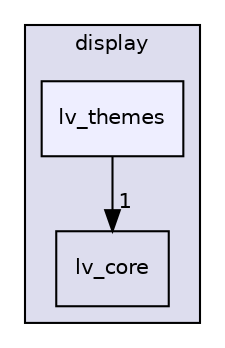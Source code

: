 digraph "include/display/lv_themes" {
  compound=true
  node [ fontsize="10", fontname="Helvetica"];
  edge [ labelfontsize="10", labelfontname="Helvetica"];
  subgraph clusterdir_4636d4e18f69ebf0de83434441c44c49 {
    graph [ bgcolor="#ddddee", pencolor="black", label="display" fontname="Helvetica", fontsize="10", URL="dir_4636d4e18f69ebf0de83434441c44c49.html"]
  dir_1983830a4a9a56ed40df8b0940fbb966 [shape=box label="lv_core" URL="dir_1983830a4a9a56ed40df8b0940fbb966.html"];
  dir_df32090facd18ae2efd6ccf0e71536c0 [shape=box, label="lv_themes", style="filled", fillcolor="#eeeeff", pencolor="black", URL="dir_df32090facd18ae2efd6ccf0e71536c0.html"];
  }
  dir_df32090facd18ae2efd6ccf0e71536c0->dir_1983830a4a9a56ed40df8b0940fbb966 [headlabel="1", labeldistance=1.5 headhref="dir_000008_000002.html"];
}

